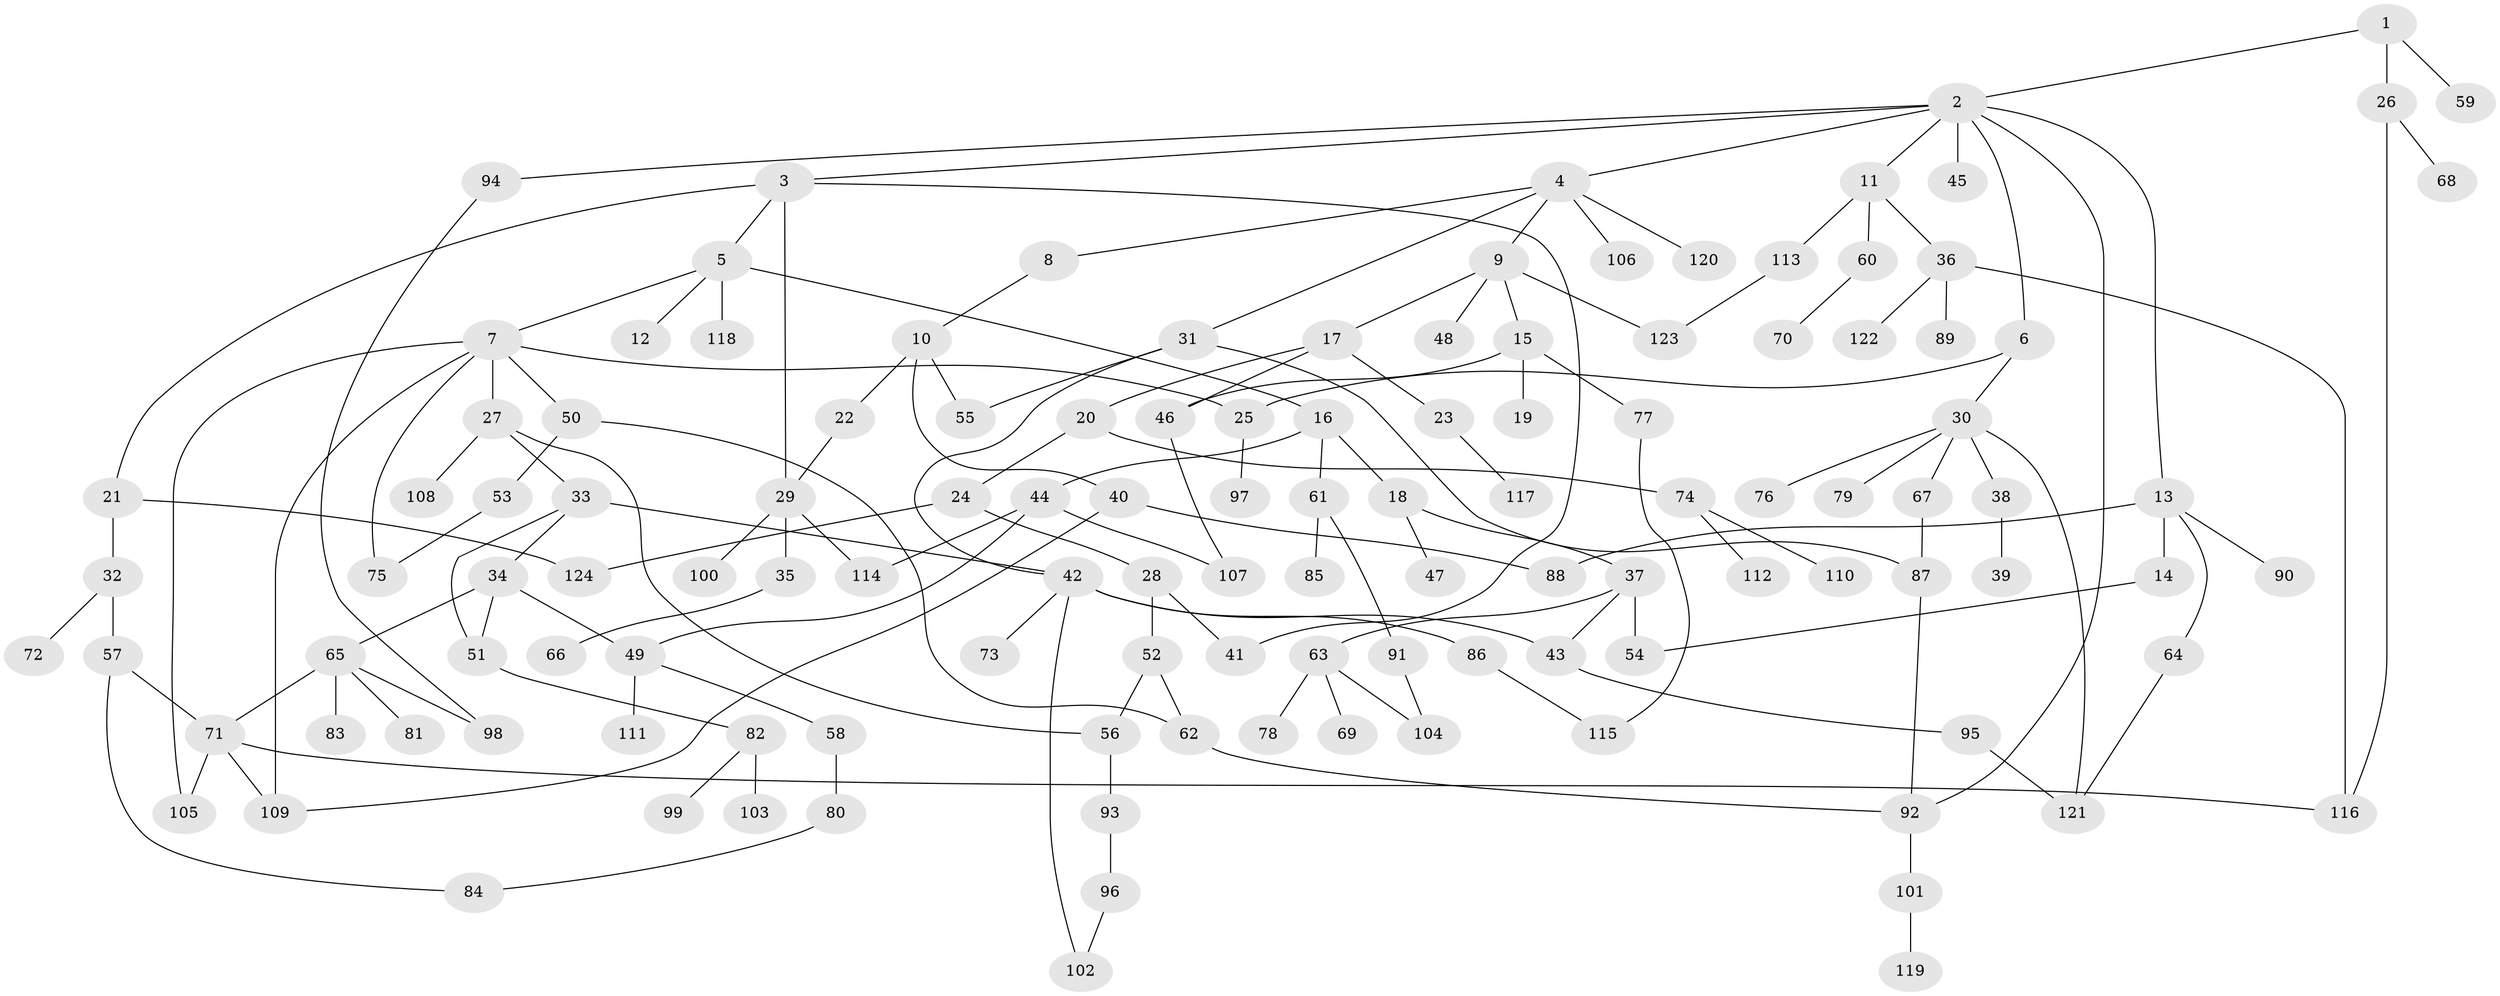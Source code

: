// Generated by graph-tools (version 1.1) at 2025/10/02/27/25 16:10:55]
// undirected, 124 vertices, 157 edges
graph export_dot {
graph [start="1"]
  node [color=gray90,style=filled];
  1;
  2;
  3;
  4;
  5;
  6;
  7;
  8;
  9;
  10;
  11;
  12;
  13;
  14;
  15;
  16;
  17;
  18;
  19;
  20;
  21;
  22;
  23;
  24;
  25;
  26;
  27;
  28;
  29;
  30;
  31;
  32;
  33;
  34;
  35;
  36;
  37;
  38;
  39;
  40;
  41;
  42;
  43;
  44;
  45;
  46;
  47;
  48;
  49;
  50;
  51;
  52;
  53;
  54;
  55;
  56;
  57;
  58;
  59;
  60;
  61;
  62;
  63;
  64;
  65;
  66;
  67;
  68;
  69;
  70;
  71;
  72;
  73;
  74;
  75;
  76;
  77;
  78;
  79;
  80;
  81;
  82;
  83;
  84;
  85;
  86;
  87;
  88;
  89;
  90;
  91;
  92;
  93;
  94;
  95;
  96;
  97;
  98;
  99;
  100;
  101;
  102;
  103;
  104;
  105;
  106;
  107;
  108;
  109;
  110;
  111;
  112;
  113;
  114;
  115;
  116;
  117;
  118;
  119;
  120;
  121;
  122;
  123;
  124;
  1 -- 2;
  1 -- 26;
  1 -- 59;
  2 -- 3;
  2 -- 4;
  2 -- 6;
  2 -- 11;
  2 -- 13;
  2 -- 45;
  2 -- 92;
  2 -- 94;
  3 -- 5;
  3 -- 21;
  3 -- 41;
  3 -- 29;
  4 -- 8;
  4 -- 9;
  4 -- 31;
  4 -- 106;
  4 -- 120;
  5 -- 7;
  5 -- 12;
  5 -- 16;
  5 -- 118;
  6 -- 25;
  6 -- 30;
  7 -- 27;
  7 -- 50;
  7 -- 25;
  7 -- 109;
  7 -- 75;
  7 -- 105;
  8 -- 10;
  9 -- 15;
  9 -- 17;
  9 -- 48;
  9 -- 123;
  10 -- 22;
  10 -- 40;
  10 -- 55;
  11 -- 36;
  11 -- 60;
  11 -- 113;
  13 -- 14;
  13 -- 64;
  13 -- 88;
  13 -- 90;
  14 -- 54;
  15 -- 19;
  15 -- 46;
  15 -- 77;
  16 -- 18;
  16 -- 44;
  16 -- 61;
  17 -- 20;
  17 -- 23;
  17 -- 46;
  18 -- 37;
  18 -- 47;
  20 -- 24;
  20 -- 74;
  21 -- 32;
  21 -- 124;
  22 -- 29;
  23 -- 117;
  24 -- 28;
  24 -- 124;
  25 -- 97;
  26 -- 68;
  26 -- 116;
  27 -- 33;
  27 -- 108;
  27 -- 56;
  28 -- 41;
  28 -- 52;
  29 -- 35;
  29 -- 100;
  29 -- 114;
  30 -- 38;
  30 -- 67;
  30 -- 76;
  30 -- 79;
  30 -- 121;
  31 -- 42;
  31 -- 55;
  31 -- 87;
  32 -- 57;
  32 -- 72;
  33 -- 34;
  33 -- 51;
  33 -- 42;
  34 -- 65;
  34 -- 51;
  34 -- 49;
  35 -- 66;
  36 -- 89;
  36 -- 122;
  36 -- 116;
  37 -- 54;
  37 -- 63;
  37 -- 43;
  38 -- 39;
  40 -- 109;
  40 -- 88;
  42 -- 43;
  42 -- 73;
  42 -- 86;
  42 -- 102;
  43 -- 95;
  44 -- 49;
  44 -- 107;
  44 -- 114;
  46 -- 107;
  49 -- 58;
  49 -- 111;
  50 -- 53;
  50 -- 62;
  51 -- 82;
  52 -- 56;
  52 -- 62;
  53 -- 75;
  56 -- 93;
  57 -- 71;
  57 -- 84;
  58 -- 80;
  60 -- 70;
  61 -- 85;
  61 -- 91;
  62 -- 92;
  63 -- 69;
  63 -- 78;
  63 -- 104;
  64 -- 121;
  65 -- 71;
  65 -- 81;
  65 -- 83;
  65 -- 98;
  67 -- 87;
  71 -- 105;
  71 -- 109;
  71 -- 116;
  74 -- 110;
  74 -- 112;
  77 -- 115;
  80 -- 84;
  82 -- 99;
  82 -- 103;
  86 -- 115;
  87 -- 92;
  91 -- 104;
  92 -- 101;
  93 -- 96;
  94 -- 98;
  95 -- 121;
  96 -- 102;
  101 -- 119;
  113 -- 123;
}

